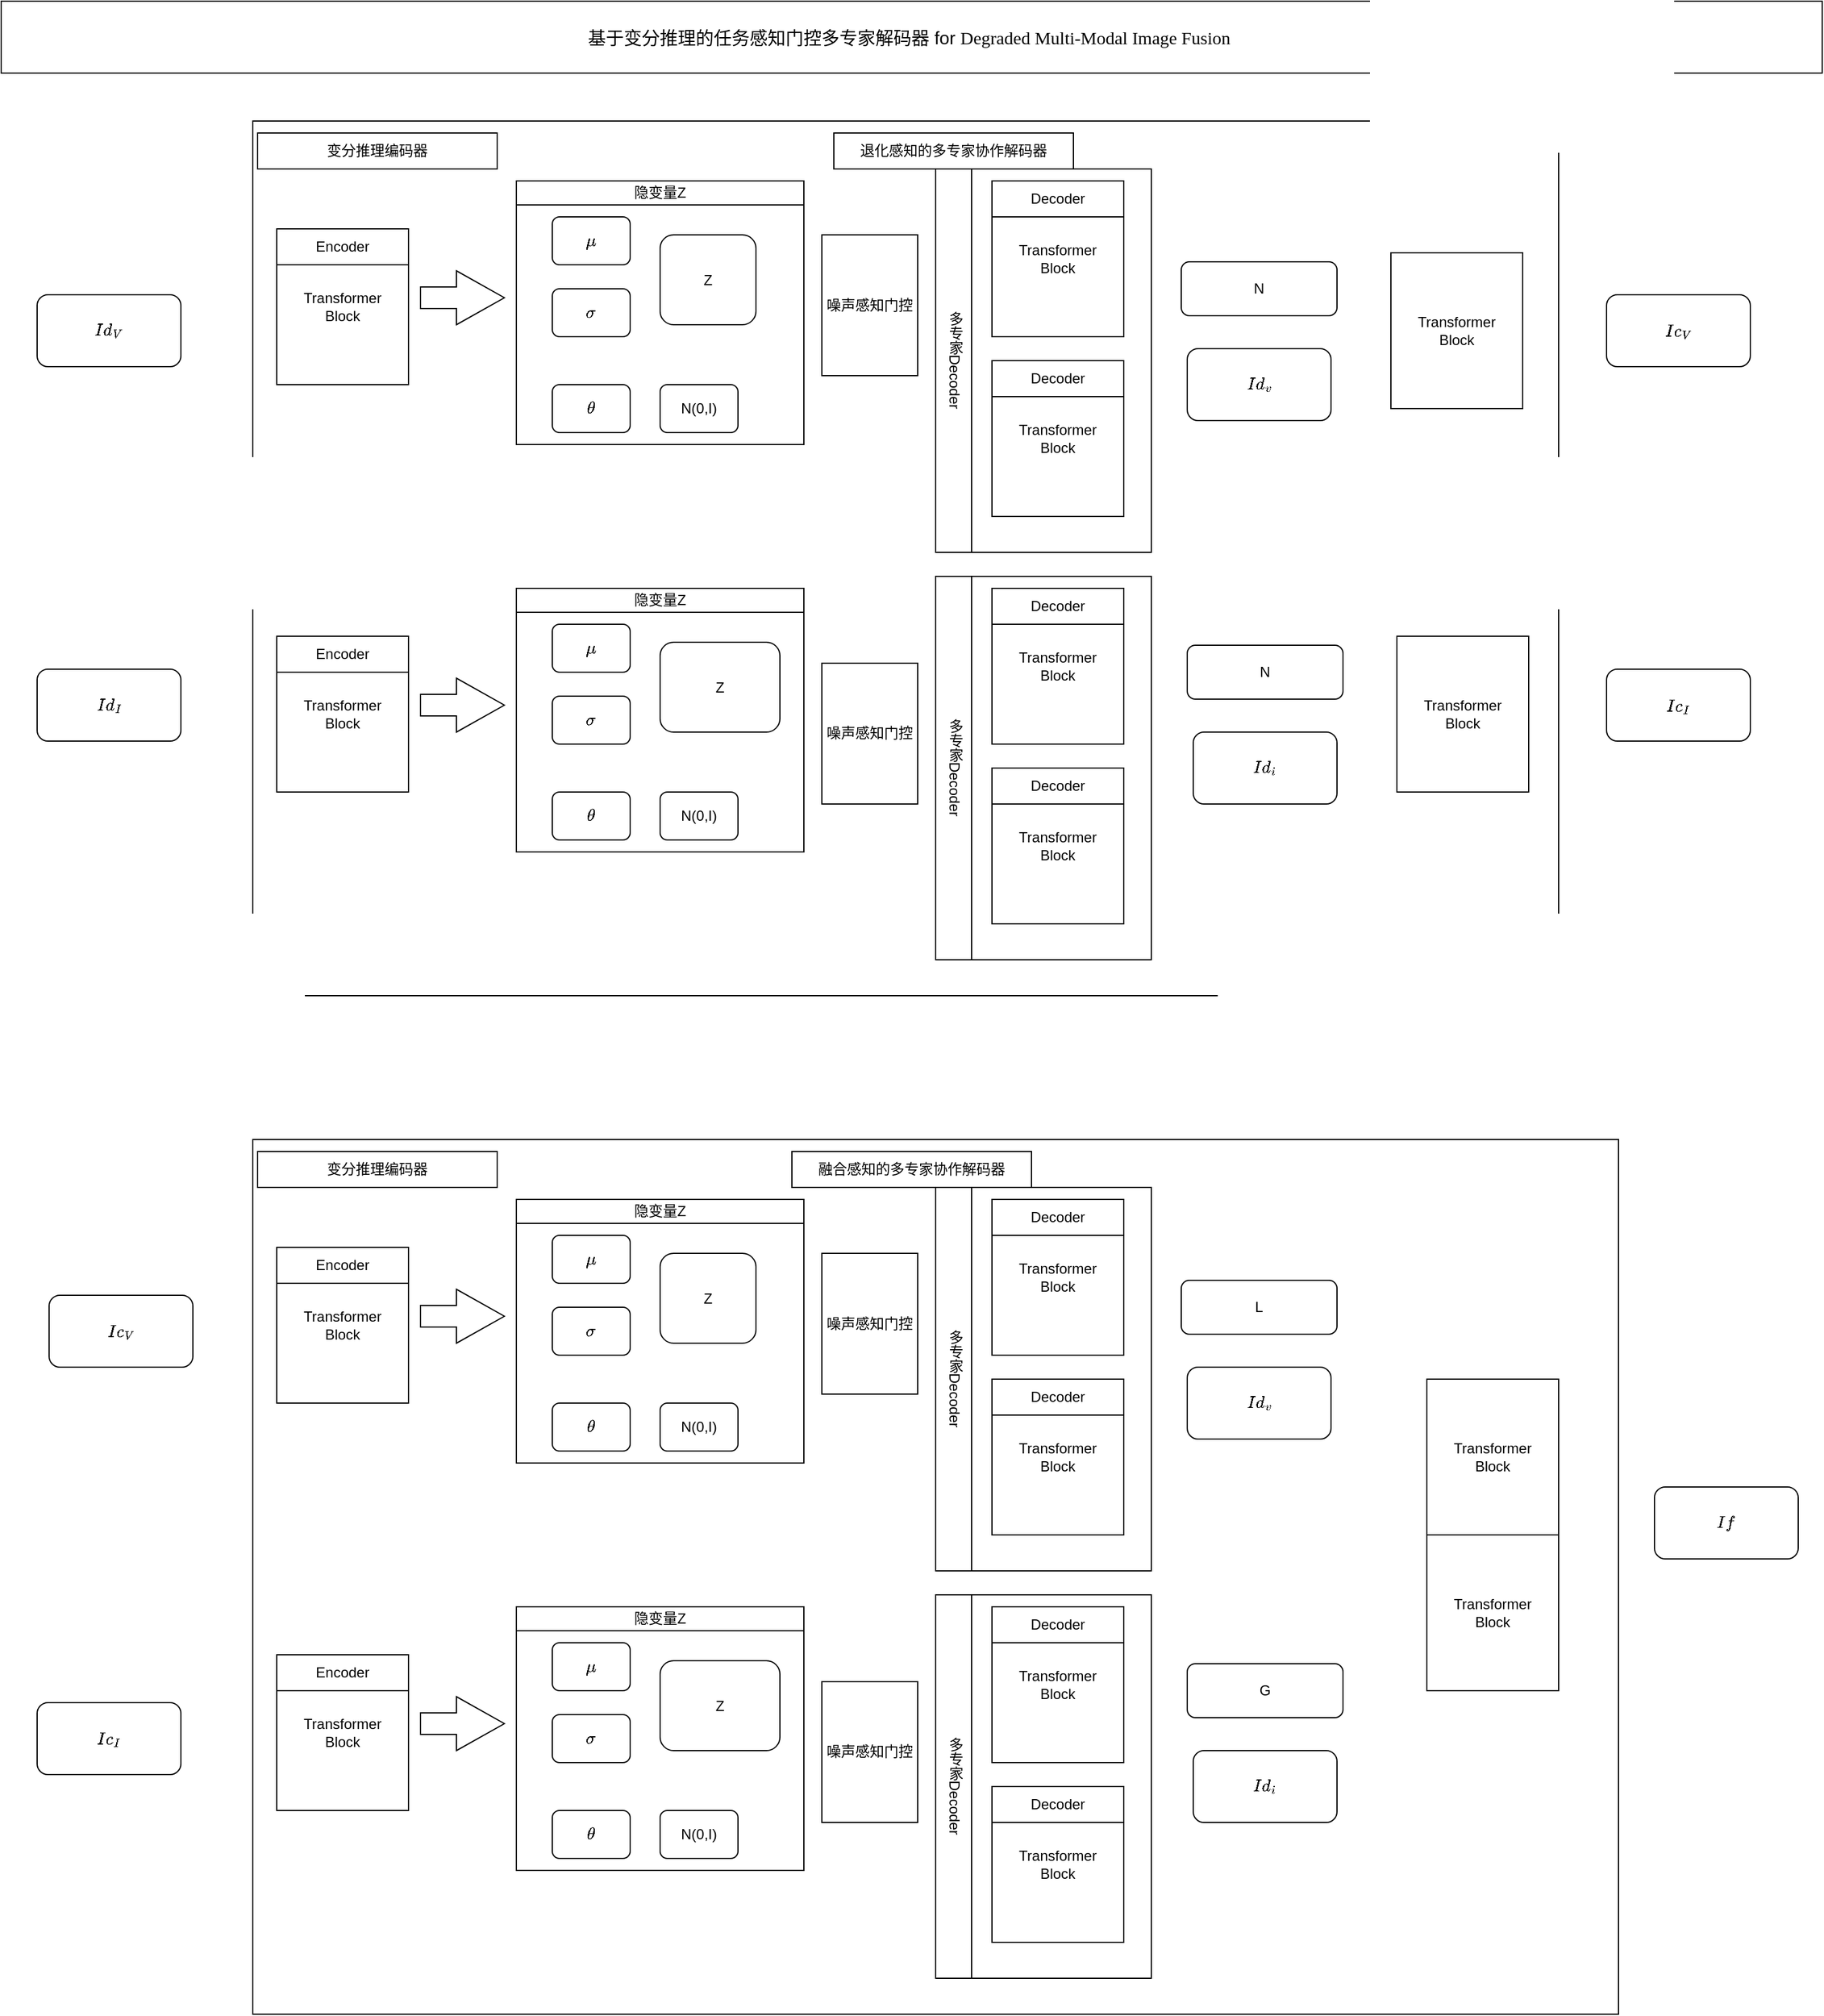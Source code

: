 <mxfile version="28.1.1">
  <diagram name="第 1 页" id="RGmQroDqB4q25eG4RAZ-">
    <mxGraphModel dx="1678" dy="2043" grid="1" gridSize="10" guides="1" tooltips="1" connect="1" arrows="1" fold="1" page="1" pageScale="1" pageWidth="827" pageHeight="1169" math="1" shadow="0">
      <root>
        <mxCell id="0" />
        <mxCell id="1" parent="0" />
        <mxCell id="-YEli1nWcmMKRqae06TI-6" value="$$Id_V$$" style="rounded=1;whiteSpace=wrap;html=1;" vertex="1" parent="1">
          <mxGeometry x="30" y="145" width="120" height="60" as="geometry" />
        </mxCell>
        <mxCell id="-YEli1nWcmMKRqae06TI-7" value="$$Id_I$$" style="rounded=1;whiteSpace=wrap;html=1;" vertex="1" parent="1">
          <mxGeometry x="30" y="457.5" width="120" height="60" as="geometry" />
        </mxCell>
        <mxCell id="-YEli1nWcmMKRqae06TI-8" value="" style="rounded=0;whiteSpace=wrap;html=1;" vertex="1" parent="1">
          <mxGeometry x="210" width="1090" height="730" as="geometry" />
        </mxCell>
        <mxCell id="-YEli1nWcmMKRqae06TI-9" value="退化感知的多专家协作解码器" style="rounded=0;whiteSpace=wrap;html=1;" vertex="1" parent="1">
          <mxGeometry x="695" y="10" width="200" height="30" as="geometry" />
        </mxCell>
        <mxCell id="-YEli1nWcmMKRqae06TI-10" value="Transformer&lt;br&gt;Block" style="rounded=0;whiteSpace=wrap;html=1;" vertex="1" parent="1">
          <mxGeometry x="230" y="90" width="110" height="130" as="geometry" />
        </mxCell>
        <mxCell id="-YEli1nWcmMKRqae06TI-11" value="Encoder" style="rounded=0;whiteSpace=wrap;html=1;" vertex="1" parent="1">
          <mxGeometry x="230" y="90" width="110" height="30" as="geometry" />
        </mxCell>
        <mxCell id="-YEli1nWcmMKRqae06TI-29" value="" style="rounded=0;whiteSpace=wrap;html=1;" vertex="1" parent="1">
          <mxGeometry x="430" y="50" width="240" height="220" as="geometry" />
        </mxCell>
        <mxCell id="-YEli1nWcmMKRqae06TI-14" value="Z" style="rounded=1;whiteSpace=wrap;html=1;" vertex="1" parent="1">
          <mxGeometry x="550" y="95" width="80" height="75" as="geometry" />
        </mxCell>
        <mxCell id="-YEli1nWcmMKRqae06TI-15" value="$$\mu$$" style="rounded=1;whiteSpace=wrap;html=1;" vertex="1" parent="1">
          <mxGeometry x="460" y="80" width="65" height="40" as="geometry" />
        </mxCell>
        <mxCell id="-YEli1nWcmMKRqae06TI-16" value="$$\sigma$$" style="rounded=1;whiteSpace=wrap;html=1;" vertex="1" parent="1">
          <mxGeometry x="460" y="140" width="65" height="40" as="geometry" />
        </mxCell>
        <mxCell id="-YEli1nWcmMKRqae06TI-18" value="N(0,I)" style="rounded=1;whiteSpace=wrap;html=1;" vertex="1" parent="1">
          <mxGeometry x="550" y="220" width="65" height="40" as="geometry" />
        </mxCell>
        <mxCell id="-YEli1nWcmMKRqae06TI-37" value="" style="rounded=0;whiteSpace=wrap;html=1;" vertex="1" parent="1">
          <mxGeometry x="780" y="40" width="180" height="320" as="geometry" />
        </mxCell>
        <mxCell id="-YEli1nWcmMKRqae06TI-23" value="Transformer&lt;br&gt;Block" style="rounded=0;whiteSpace=wrap;html=1;" vertex="1" parent="1">
          <mxGeometry x="827" y="50" width="110" height="130" as="geometry" />
        </mxCell>
        <mxCell id="-YEli1nWcmMKRqae06TI-24" value="Decoder" style="rounded=0;whiteSpace=wrap;html=1;" vertex="1" parent="1">
          <mxGeometry x="827" y="50" width="110" height="30" as="geometry" />
        </mxCell>
        <mxCell id="-YEli1nWcmMKRqae06TI-25" value="Transformer&lt;br&gt;Block" style="rounded=0;whiteSpace=wrap;html=1;" vertex="1" parent="1">
          <mxGeometry x="827" y="200" width="110" height="130" as="geometry" />
        </mxCell>
        <mxCell id="-YEli1nWcmMKRqae06TI-26" value="Decoder" style="rounded=0;whiteSpace=wrap;html=1;" vertex="1" parent="1">
          <mxGeometry x="827" y="200" width="110" height="30" as="geometry" />
        </mxCell>
        <mxCell id="-YEli1nWcmMKRqae06TI-27" value="$$\theta$$" style="rounded=1;whiteSpace=wrap;html=1;" vertex="1" parent="1">
          <mxGeometry x="460" y="220" width="65" height="40" as="geometry" />
        </mxCell>
        <mxCell id="-YEli1nWcmMKRqae06TI-30" value="隐变量Z" style="rounded=0;whiteSpace=wrap;html=1;" vertex="1" parent="1">
          <mxGeometry x="430" y="50" width="240" height="20" as="geometry" />
        </mxCell>
        <mxCell id="-YEli1nWcmMKRqae06TI-32" value="" style="html=1;shadow=0;dashed=0;align=center;verticalAlign=middle;shape=mxgraph.arrows2.arrow;dy=0.6;dx=40;notch=0;" vertex="1" parent="1">
          <mxGeometry x="350" y="125" width="70" height="45" as="geometry" />
        </mxCell>
        <mxCell id="-YEli1nWcmMKRqae06TI-38" value="多专家Decoder" style="rounded=0;whiteSpace=wrap;html=1;textDirection=vertical-lr;" vertex="1" parent="1">
          <mxGeometry x="780" y="40" width="30" height="320" as="geometry" />
        </mxCell>
        <mxCell id="-YEli1nWcmMKRqae06TI-54" value="Transformer&lt;br&gt;Block" style="rounded=0;whiteSpace=wrap;html=1;" vertex="1" parent="1">
          <mxGeometry x="230" y="430" width="110" height="130" as="geometry" />
        </mxCell>
        <mxCell id="-YEli1nWcmMKRqae06TI-55" value="Encoder" style="rounded=0;whiteSpace=wrap;html=1;" vertex="1" parent="1">
          <mxGeometry x="230" y="430" width="110" height="30" as="geometry" />
        </mxCell>
        <mxCell id="-YEli1nWcmMKRqae06TI-56" value="" style="rounded=0;whiteSpace=wrap;html=1;" vertex="1" parent="1">
          <mxGeometry x="430" y="390" width="240" height="220" as="geometry" />
        </mxCell>
        <mxCell id="-YEli1nWcmMKRqae06TI-57" value="Z" style="rounded=1;whiteSpace=wrap;html=1;" vertex="1" parent="1">
          <mxGeometry x="550" y="435" width="100" height="75" as="geometry" />
        </mxCell>
        <mxCell id="-YEli1nWcmMKRqae06TI-58" value="$$\mu$$" style="rounded=1;whiteSpace=wrap;html=1;" vertex="1" parent="1">
          <mxGeometry x="460" y="420" width="65" height="40" as="geometry" />
        </mxCell>
        <mxCell id="-YEli1nWcmMKRqae06TI-59" value="$$\sigma$$" style="rounded=1;whiteSpace=wrap;html=1;" vertex="1" parent="1">
          <mxGeometry x="460" y="480" width="65" height="40" as="geometry" />
        </mxCell>
        <mxCell id="-YEli1nWcmMKRqae06TI-60" value="N(0,I)" style="rounded=1;whiteSpace=wrap;html=1;" vertex="1" parent="1">
          <mxGeometry x="550" y="560" width="65" height="40" as="geometry" />
        </mxCell>
        <mxCell id="-YEli1nWcmMKRqae06TI-61" value="" style="rounded=0;whiteSpace=wrap;html=1;" vertex="1" parent="1">
          <mxGeometry x="780" y="380" width="180" height="320" as="geometry" />
        </mxCell>
        <mxCell id="-YEli1nWcmMKRqae06TI-62" value="Transformer&lt;br&gt;Block" style="rounded=0;whiteSpace=wrap;html=1;" vertex="1" parent="1">
          <mxGeometry x="827" y="390" width="110" height="130" as="geometry" />
        </mxCell>
        <mxCell id="-YEli1nWcmMKRqae06TI-63" value="Decoder" style="rounded=0;whiteSpace=wrap;html=1;" vertex="1" parent="1">
          <mxGeometry x="827" y="390" width="110" height="30" as="geometry" />
        </mxCell>
        <mxCell id="-YEli1nWcmMKRqae06TI-64" value="Transformer&lt;br&gt;Block" style="rounded=0;whiteSpace=wrap;html=1;" vertex="1" parent="1">
          <mxGeometry x="827" y="540" width="110" height="130" as="geometry" />
        </mxCell>
        <mxCell id="-YEli1nWcmMKRqae06TI-65" value="Decoder" style="rounded=0;whiteSpace=wrap;html=1;" vertex="1" parent="1">
          <mxGeometry x="827" y="540" width="110" height="30" as="geometry" />
        </mxCell>
        <mxCell id="-YEli1nWcmMKRqae06TI-66" value="$$\theta$$" style="rounded=1;whiteSpace=wrap;html=1;" vertex="1" parent="1">
          <mxGeometry x="460" y="560" width="65" height="40" as="geometry" />
        </mxCell>
        <mxCell id="-YEli1nWcmMKRqae06TI-67" value="隐变量Z" style="rounded=0;whiteSpace=wrap;html=1;" vertex="1" parent="1">
          <mxGeometry x="430" y="390" width="240" height="20" as="geometry" />
        </mxCell>
        <mxCell id="-YEli1nWcmMKRqae06TI-68" value="" style="html=1;shadow=0;dashed=0;align=center;verticalAlign=middle;shape=mxgraph.arrows2.arrow;dy=0.6;dx=40;notch=0;" vertex="1" parent="1">
          <mxGeometry x="350" y="465" width="70" height="45" as="geometry" />
        </mxCell>
        <mxCell id="-YEli1nWcmMKRqae06TI-70" value="多专家Decoder" style="rounded=0;whiteSpace=wrap;html=1;textDirection=vertical-lr;" vertex="1" parent="1">
          <mxGeometry x="780" y="380" width="30" height="320" as="geometry" />
        </mxCell>
        <mxCell id="-YEli1nWcmMKRqae06TI-71" value="N" style="rounded=1;whiteSpace=wrap;html=1;" vertex="1" parent="1">
          <mxGeometry x="985" y="117.5" width="130" height="45" as="geometry" />
        </mxCell>
        <mxCell id="-YEli1nWcmMKRqae06TI-72" value="$$Id_v$$" style="rounded=1;whiteSpace=wrap;html=1;" vertex="1" parent="1">
          <mxGeometry x="990" y="190" width="120" height="60" as="geometry" />
        </mxCell>
        <mxCell id="-YEli1nWcmMKRqae06TI-73" value="Transformer&lt;br&gt;Block" style="rounded=0;whiteSpace=wrap;html=1;" vertex="1" parent="1">
          <mxGeometry x="1160" y="110" width="110" height="130" as="geometry" />
        </mxCell>
        <mxCell id="-YEli1nWcmMKRqae06TI-75" value="N" style="rounded=1;whiteSpace=wrap;html=1;" vertex="1" parent="1">
          <mxGeometry x="990" y="437.5" width="130" height="45" as="geometry" />
        </mxCell>
        <mxCell id="-YEli1nWcmMKRqae06TI-76" value="$$Id_i$$" style="rounded=1;whiteSpace=wrap;html=1;" vertex="1" parent="1">
          <mxGeometry x="995" y="510" width="120" height="60" as="geometry" />
        </mxCell>
        <mxCell id="-YEli1nWcmMKRqae06TI-77" value="Transformer&lt;br&gt;Block" style="rounded=0;whiteSpace=wrap;html=1;" vertex="1" parent="1">
          <mxGeometry x="1165" y="430" width="110" height="130" as="geometry" />
        </mxCell>
        <mxCell id="-YEli1nWcmMKRqae06TI-78" value="$$Ic_V$$" style="rounded=1;whiteSpace=wrap;html=1;" vertex="1" parent="1">
          <mxGeometry x="1340" y="145" width="120" height="60" as="geometry" />
        </mxCell>
        <mxCell id="-YEli1nWcmMKRqae06TI-79" value="$$Ic_I$$" style="rounded=1;whiteSpace=wrap;html=1;" vertex="1" parent="1">
          <mxGeometry x="1340" y="457.5" width="120" height="60" as="geometry" />
        </mxCell>
        <mxCell id="-YEli1nWcmMKRqae06TI-80" value="噪声感知门控" style="rounded=0;whiteSpace=wrap;html=1;" vertex="1" parent="1">
          <mxGeometry x="685" y="95" width="80" height="117.5" as="geometry" />
        </mxCell>
        <mxCell id="-YEli1nWcmMKRqae06TI-81" value="噪声感知门控" style="rounded=0;whiteSpace=wrap;html=1;" vertex="1" parent="1">
          <mxGeometry x="685" y="452.5" width="80" height="117.5" as="geometry" />
        </mxCell>
        <mxCell id="-YEli1nWcmMKRqae06TI-85" value="&lt;font style=&quot;font-size: 15px;&quot;&gt;基于变分推理的任务感知门控多专家解码器 for&amp;nbsp;&lt;span style=&quot;font-family: NimbusRomNo9L-Medi; background-color: transparent; color: light-dark(rgb(0, 0, 0), rgb(255, 255, 255));&quot;&gt;Degraded Multi-Modal Image Fusion&lt;/span&gt;&lt;span style=&quot;background-color: transparent; color: light-dark(rgb(0, 0, 0), rgb(255, 255, 255));&quot;&gt;&amp;nbsp;&lt;/span&gt;&lt;/font&gt;" style="rounded=0;whiteSpace=wrap;html=1;" vertex="1" parent="1">
          <mxGeometry y="-100" width="1520" height="60" as="geometry" />
        </mxCell>
        <mxCell id="-YEli1nWcmMKRqae06TI-86" value="变分推理编码器" style="rounded=0;whiteSpace=wrap;html=1;" vertex="1" parent="1">
          <mxGeometry x="214" y="10" width="200" height="30" as="geometry" />
        </mxCell>
        <mxCell id="-YEli1nWcmMKRqae06TI-89" value="" style="rounded=0;whiteSpace=wrap;html=1;" vertex="1" parent="1">
          <mxGeometry x="210" y="850" width="1140" height="730" as="geometry" />
        </mxCell>
        <mxCell id="-YEli1nWcmMKRqae06TI-90" value="融合感知的多专家协作解码器" style="rounded=0;whiteSpace=wrap;html=1;" vertex="1" parent="1">
          <mxGeometry x="660" y="860" width="200" height="30" as="geometry" />
        </mxCell>
        <mxCell id="-YEli1nWcmMKRqae06TI-91" value="Transformer&lt;br&gt;Block" style="rounded=0;whiteSpace=wrap;html=1;" vertex="1" parent="1">
          <mxGeometry x="230" y="940" width="110" height="130" as="geometry" />
        </mxCell>
        <mxCell id="-YEli1nWcmMKRqae06TI-92" value="Encoder" style="rounded=0;whiteSpace=wrap;html=1;" vertex="1" parent="1">
          <mxGeometry x="230" y="940" width="110" height="30" as="geometry" />
        </mxCell>
        <mxCell id="-YEli1nWcmMKRqae06TI-93" value="" style="rounded=0;whiteSpace=wrap;html=1;" vertex="1" parent="1">
          <mxGeometry x="430" y="900" width="240" height="220" as="geometry" />
        </mxCell>
        <mxCell id="-YEli1nWcmMKRqae06TI-94" value="Z" style="rounded=1;whiteSpace=wrap;html=1;" vertex="1" parent="1">
          <mxGeometry x="550" y="945" width="80" height="75" as="geometry" />
        </mxCell>
        <mxCell id="-YEli1nWcmMKRqae06TI-95" value="$$\mu$$" style="rounded=1;whiteSpace=wrap;html=1;" vertex="1" parent="1">
          <mxGeometry x="460" y="930" width="65" height="40" as="geometry" />
        </mxCell>
        <mxCell id="-YEli1nWcmMKRqae06TI-96" value="$$\sigma$$" style="rounded=1;whiteSpace=wrap;html=1;" vertex="1" parent="1">
          <mxGeometry x="460" y="990" width="65" height="40" as="geometry" />
        </mxCell>
        <mxCell id="-YEli1nWcmMKRqae06TI-97" value="N(0,I)" style="rounded=1;whiteSpace=wrap;html=1;" vertex="1" parent="1">
          <mxGeometry x="550" y="1070" width="65" height="40" as="geometry" />
        </mxCell>
        <mxCell id="-YEli1nWcmMKRqae06TI-98" value="" style="rounded=0;whiteSpace=wrap;html=1;" vertex="1" parent="1">
          <mxGeometry x="780" y="890" width="180" height="320" as="geometry" />
        </mxCell>
        <mxCell id="-YEli1nWcmMKRqae06TI-99" value="Transformer&lt;br&gt;Block" style="rounded=0;whiteSpace=wrap;html=1;" vertex="1" parent="1">
          <mxGeometry x="827" y="900" width="110" height="130" as="geometry" />
        </mxCell>
        <mxCell id="-YEli1nWcmMKRqae06TI-100" value="Decoder" style="rounded=0;whiteSpace=wrap;html=1;" vertex="1" parent="1">
          <mxGeometry x="827" y="900" width="110" height="30" as="geometry" />
        </mxCell>
        <mxCell id="-YEli1nWcmMKRqae06TI-101" value="Transformer&lt;br&gt;Block" style="rounded=0;whiteSpace=wrap;html=1;" vertex="1" parent="1">
          <mxGeometry x="827" y="1050" width="110" height="130" as="geometry" />
        </mxCell>
        <mxCell id="-YEli1nWcmMKRqae06TI-102" value="Decoder" style="rounded=0;whiteSpace=wrap;html=1;" vertex="1" parent="1">
          <mxGeometry x="827" y="1050" width="110" height="30" as="geometry" />
        </mxCell>
        <mxCell id="-YEli1nWcmMKRqae06TI-103" value="$$\theta$$" style="rounded=1;whiteSpace=wrap;html=1;" vertex="1" parent="1">
          <mxGeometry x="460" y="1070" width="65" height="40" as="geometry" />
        </mxCell>
        <mxCell id="-YEli1nWcmMKRqae06TI-104" value="隐变量Z" style="rounded=0;whiteSpace=wrap;html=1;" vertex="1" parent="1">
          <mxGeometry x="430" y="900" width="240" height="20" as="geometry" />
        </mxCell>
        <mxCell id="-YEli1nWcmMKRqae06TI-105" value="" style="html=1;shadow=0;dashed=0;align=center;verticalAlign=middle;shape=mxgraph.arrows2.arrow;dy=0.6;dx=40;notch=0;" vertex="1" parent="1">
          <mxGeometry x="350" y="975" width="70" height="45" as="geometry" />
        </mxCell>
        <mxCell id="-YEli1nWcmMKRqae06TI-106" value="多专家Decoder" style="rounded=0;whiteSpace=wrap;html=1;textDirection=vertical-lr;" vertex="1" parent="1">
          <mxGeometry x="780" y="890" width="30" height="320" as="geometry" />
        </mxCell>
        <mxCell id="-YEli1nWcmMKRqae06TI-107" value="Transformer&lt;br&gt;Block" style="rounded=0;whiteSpace=wrap;html=1;" vertex="1" parent="1">
          <mxGeometry x="230" y="1280" width="110" height="130" as="geometry" />
        </mxCell>
        <mxCell id="-YEli1nWcmMKRqae06TI-108" value="Encoder" style="rounded=0;whiteSpace=wrap;html=1;" vertex="1" parent="1">
          <mxGeometry x="230" y="1280" width="110" height="30" as="geometry" />
        </mxCell>
        <mxCell id="-YEli1nWcmMKRqae06TI-109" value="" style="rounded=0;whiteSpace=wrap;html=1;" vertex="1" parent="1">
          <mxGeometry x="430" y="1240" width="240" height="220" as="geometry" />
        </mxCell>
        <mxCell id="-YEli1nWcmMKRqae06TI-110" value="Z" style="rounded=1;whiteSpace=wrap;html=1;" vertex="1" parent="1">
          <mxGeometry x="550" y="1285" width="100" height="75" as="geometry" />
        </mxCell>
        <mxCell id="-YEli1nWcmMKRqae06TI-111" value="$$\mu$$" style="rounded=1;whiteSpace=wrap;html=1;" vertex="1" parent="1">
          <mxGeometry x="460" y="1270" width="65" height="40" as="geometry" />
        </mxCell>
        <mxCell id="-YEli1nWcmMKRqae06TI-112" value="$$\sigma$$" style="rounded=1;whiteSpace=wrap;html=1;" vertex="1" parent="1">
          <mxGeometry x="460" y="1330" width="65" height="40" as="geometry" />
        </mxCell>
        <mxCell id="-YEli1nWcmMKRqae06TI-113" value="N(0,I)" style="rounded=1;whiteSpace=wrap;html=1;" vertex="1" parent="1">
          <mxGeometry x="550" y="1410" width="65" height="40" as="geometry" />
        </mxCell>
        <mxCell id="-YEli1nWcmMKRqae06TI-114" value="" style="rounded=0;whiteSpace=wrap;html=1;" vertex="1" parent="1">
          <mxGeometry x="780" y="1230" width="180" height="320" as="geometry" />
        </mxCell>
        <mxCell id="-YEli1nWcmMKRqae06TI-115" value="Transformer&lt;br&gt;Block" style="rounded=0;whiteSpace=wrap;html=1;" vertex="1" parent="1">
          <mxGeometry x="827" y="1240" width="110" height="130" as="geometry" />
        </mxCell>
        <mxCell id="-YEli1nWcmMKRqae06TI-116" value="Decoder" style="rounded=0;whiteSpace=wrap;html=1;" vertex="1" parent="1">
          <mxGeometry x="827" y="1240" width="110" height="30" as="geometry" />
        </mxCell>
        <mxCell id="-YEli1nWcmMKRqae06TI-117" value="Transformer&lt;br&gt;Block" style="rounded=0;whiteSpace=wrap;html=1;" vertex="1" parent="1">
          <mxGeometry x="827" y="1390" width="110" height="130" as="geometry" />
        </mxCell>
        <mxCell id="-YEli1nWcmMKRqae06TI-118" value="Decoder" style="rounded=0;whiteSpace=wrap;html=1;" vertex="1" parent="1">
          <mxGeometry x="827" y="1390" width="110" height="30" as="geometry" />
        </mxCell>
        <mxCell id="-YEli1nWcmMKRqae06TI-119" value="$$\theta$$" style="rounded=1;whiteSpace=wrap;html=1;" vertex="1" parent="1">
          <mxGeometry x="460" y="1410" width="65" height="40" as="geometry" />
        </mxCell>
        <mxCell id="-YEli1nWcmMKRqae06TI-120" value="隐变量Z" style="rounded=0;whiteSpace=wrap;html=1;" vertex="1" parent="1">
          <mxGeometry x="430" y="1240" width="240" height="20" as="geometry" />
        </mxCell>
        <mxCell id="-YEli1nWcmMKRqae06TI-121" value="" style="html=1;shadow=0;dashed=0;align=center;verticalAlign=middle;shape=mxgraph.arrows2.arrow;dy=0.6;dx=40;notch=0;" vertex="1" parent="1">
          <mxGeometry x="350" y="1315" width="70" height="45" as="geometry" />
        </mxCell>
        <mxCell id="-YEli1nWcmMKRqae06TI-122" value="多专家Decoder" style="rounded=0;whiteSpace=wrap;html=1;textDirection=vertical-lr;" vertex="1" parent="1">
          <mxGeometry x="780" y="1230" width="30" height="320" as="geometry" />
        </mxCell>
        <mxCell id="-YEli1nWcmMKRqae06TI-123" value="L" style="rounded=1;whiteSpace=wrap;html=1;" vertex="1" parent="1">
          <mxGeometry x="985" y="967.5" width="130" height="45" as="geometry" />
        </mxCell>
        <mxCell id="-YEli1nWcmMKRqae06TI-124" value="$$Id_v$$" style="rounded=1;whiteSpace=wrap;html=1;" vertex="1" parent="1">
          <mxGeometry x="990" y="1040" width="120" height="60" as="geometry" />
        </mxCell>
        <mxCell id="-YEli1nWcmMKRqae06TI-125" value="Transformer&lt;br&gt;Block" style="rounded=0;whiteSpace=wrap;html=1;" vertex="1" parent="1">
          <mxGeometry x="1190" y="1180" width="110" height="130" as="geometry" />
        </mxCell>
        <mxCell id="-YEli1nWcmMKRqae06TI-126" value="G" style="rounded=1;whiteSpace=wrap;html=1;" vertex="1" parent="1">
          <mxGeometry x="990" y="1287.5" width="130" height="45" as="geometry" />
        </mxCell>
        <mxCell id="-YEli1nWcmMKRqae06TI-127" value="$$Id_i$$" style="rounded=1;whiteSpace=wrap;html=1;" vertex="1" parent="1">
          <mxGeometry x="995" y="1360" width="120" height="60" as="geometry" />
        </mxCell>
        <mxCell id="-YEli1nWcmMKRqae06TI-128" value="Transformer&lt;br&gt;Block" style="rounded=0;whiteSpace=wrap;html=1;" vertex="1" parent="1">
          <mxGeometry x="1190" y="1050" width="110" height="130" as="geometry" />
        </mxCell>
        <mxCell id="-YEli1nWcmMKRqae06TI-129" value="$$Ic_V$$" style="rounded=1;whiteSpace=wrap;html=1;" vertex="1" parent="1">
          <mxGeometry x="40" y="980" width="120" height="60" as="geometry" />
        </mxCell>
        <mxCell id="-YEli1nWcmMKRqae06TI-130" value="$$If$$" style="rounded=1;whiteSpace=wrap;html=1;" vertex="1" parent="1">
          <mxGeometry x="1380" y="1140" width="120" height="60" as="geometry" />
        </mxCell>
        <mxCell id="-YEli1nWcmMKRqae06TI-131" value="噪声感知门控" style="rounded=0;whiteSpace=wrap;html=1;" vertex="1" parent="1">
          <mxGeometry x="685" y="945" width="80" height="117.5" as="geometry" />
        </mxCell>
        <mxCell id="-YEli1nWcmMKRqae06TI-132" value="噪声感知门控" style="rounded=0;whiteSpace=wrap;html=1;" vertex="1" parent="1">
          <mxGeometry x="685" y="1302.5" width="80" height="117.5" as="geometry" />
        </mxCell>
        <mxCell id="-YEli1nWcmMKRqae06TI-133" value="变分推理编码器" style="rounded=0;whiteSpace=wrap;html=1;" vertex="1" parent="1">
          <mxGeometry x="214" y="860" width="200" height="30" as="geometry" />
        </mxCell>
        <mxCell id="-YEli1nWcmMKRqae06TI-134" value="$$Ic_I$$" style="rounded=1;whiteSpace=wrap;html=1;" vertex="1" parent="1">
          <mxGeometry x="30" y="1320" width="120" height="60" as="geometry" />
        </mxCell>
      </root>
    </mxGraphModel>
  </diagram>
</mxfile>

